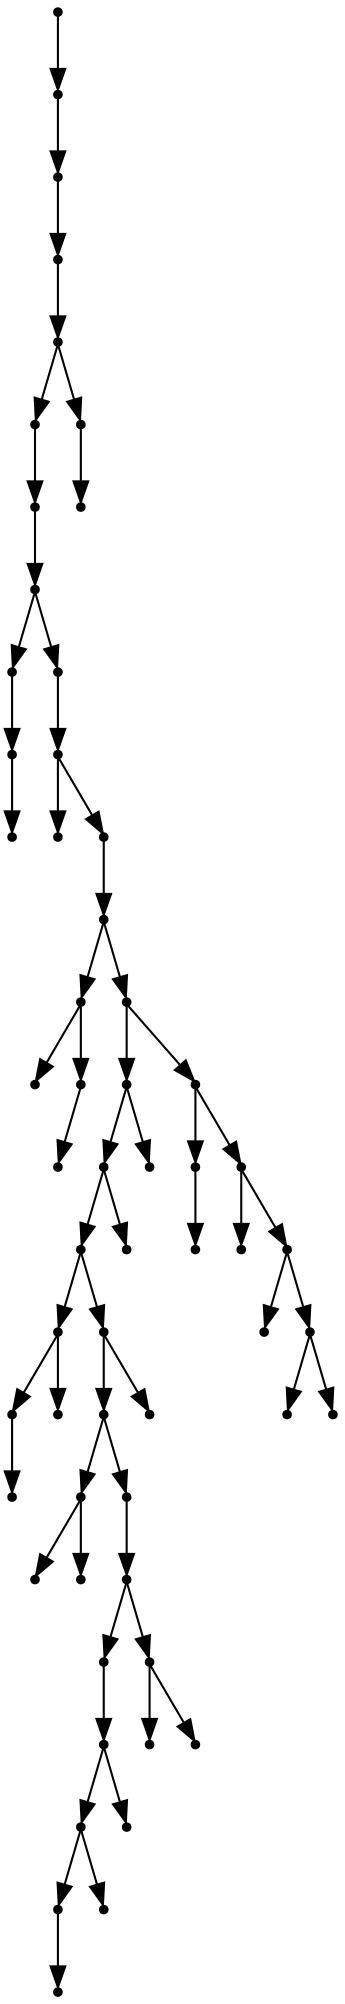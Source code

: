 digraph {
  59 [shape=point];
  58 [shape=point];
  57 [shape=point];
  56 [shape=point];
  55 [shape=point];
  52 [shape=point];
  51 [shape=point];
  50 [shape=point];
  2 [shape=point];
  1 [shape=point];
  0 [shape=point];
  49 [shape=point];
  48 [shape=point];
  3 [shape=point];
  47 [shape=point];
  46 [shape=point];
  7 [shape=point];
  4 [shape=point];
  6 [shape=point];
  5 [shape=point];
  45 [shape=point];
  34 [shape=point];
  32 [shape=point];
  30 [shape=point];
  11 [shape=point];
  9 [shape=point];
  8 [shape=point];
  10 [shape=point];
  29 [shape=point];
  27 [shape=point];
  14 [shape=point];
  12 [shape=point];
  13 [shape=point];
  26 [shape=point];
  25 [shape=point];
  21 [shape=point];
  20 [shape=point];
  18 [shape=point];
  16 [shape=point];
  15 [shape=point];
  17 [shape=point];
  19 [shape=point];
  24 [shape=point];
  22 [shape=point];
  23 [shape=point];
  28 [shape=point];
  31 [shape=point];
  33 [shape=point];
  44 [shape=point];
  36 [shape=point];
  35 [shape=point];
  43 [shape=point];
  37 [shape=point];
  42 [shape=point];
  38 [shape=point];
  41 [shape=point];
  39 [shape=point];
  40 [shape=point];
  54 [shape=point];
  53 [shape=point];
59 -> 58;
58 -> 57;
57 -> 56;
56 -> 55;
55 -> 52;
52 -> 51;
51 -> 50;
50 -> 2;
2 -> 1;
1 -> 0;
50 -> 49;
49 -> 48;
48 -> 3;
48 -> 47;
47 -> 46;
46 -> 7;
7 -> 4;
7 -> 6;
6 -> 5;
46 -> 45;
45 -> 34;
34 -> 32;
32 -> 30;
30 -> 11;
11 -> 9;
9 -> 8;
11 -> 10;
30 -> 29;
29 -> 27;
27 -> 14;
14 -> 12;
14 -> 13;
27 -> 26;
26 -> 25;
25 -> 21;
21 -> 20;
20 -> 18;
18 -> 16;
16 -> 15;
18 -> 17;
20 -> 19;
25 -> 24;
24 -> 22;
24 -> 23;
29 -> 28;
32 -> 31;
34 -> 33;
45 -> 44;
44 -> 36;
36 -> 35;
44 -> 43;
43 -> 37;
43 -> 42;
42 -> 38;
42 -> 41;
41 -> 39;
41 -> 40;
55 -> 54;
54 -> 53;
}
